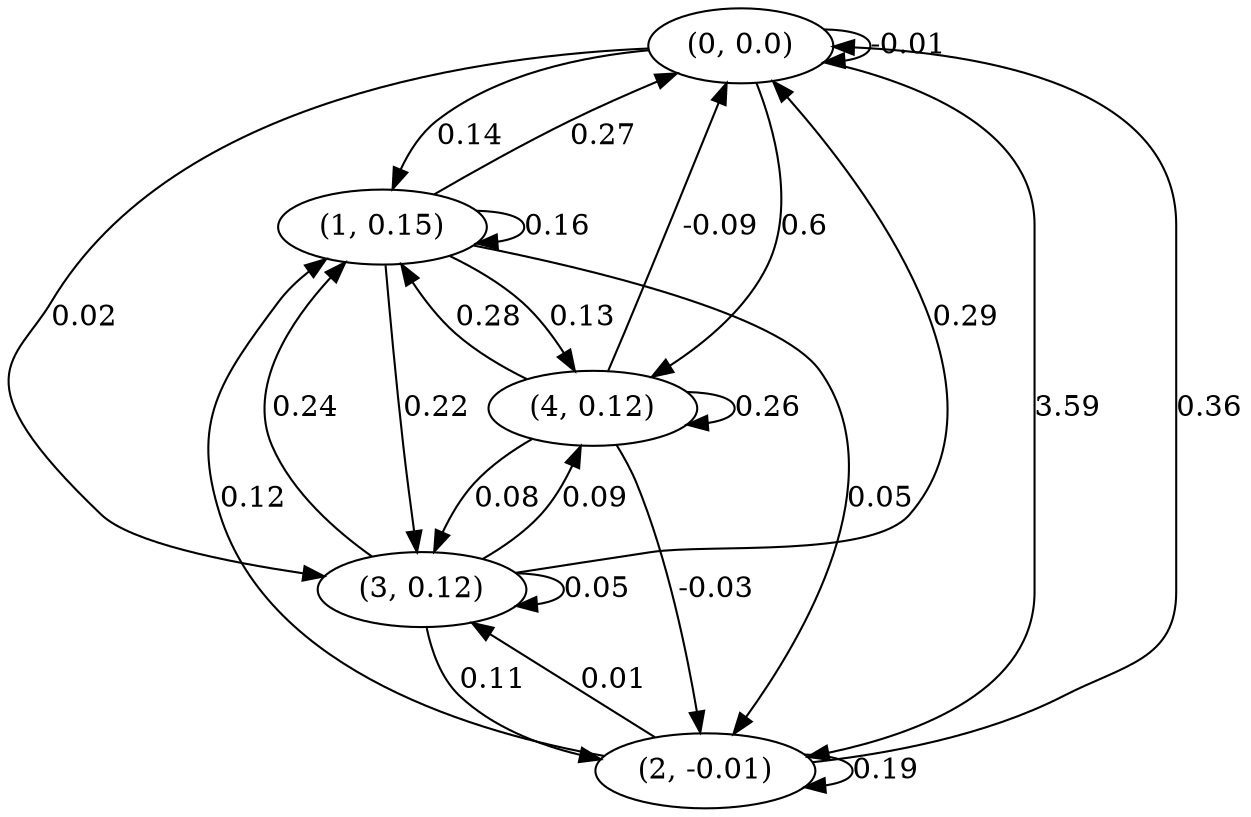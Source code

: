 digraph {
    0 [ label = "(0, 0.0)" ]
    1 [ label = "(1, 0.15)" ]
    2 [ label = "(2, -0.01)" ]
    3 [ label = "(3, 0.12)" ]
    4 [ label = "(4, 0.12)" ]
    0 -> 0 [ label = "-0.01" ]
    1 -> 1 [ label = "0.16" ]
    2 -> 2 [ label = "0.19" ]
    3 -> 3 [ label = "0.05" ]
    4 -> 4 [ label = "0.26" ]
    1 -> 0 [ label = "0.27" ]
    2 -> 0 [ label = "0.36" ]
    3 -> 0 [ label = "0.29" ]
    4 -> 0 [ label = "-0.09" ]
    0 -> 1 [ label = "0.14" ]
    2 -> 1 [ label = "0.12" ]
    3 -> 1 [ label = "0.24" ]
    4 -> 1 [ label = "0.28" ]
    0 -> 2 [ label = "3.59" ]
    1 -> 2 [ label = "0.05" ]
    3 -> 2 [ label = "0.11" ]
    4 -> 2 [ label = "-0.03" ]
    0 -> 3 [ label = "0.02" ]
    1 -> 3 [ label = "0.22" ]
    2 -> 3 [ label = "0.01" ]
    4 -> 3 [ label = "0.08" ]
    0 -> 4 [ label = "0.6" ]
    1 -> 4 [ label = "0.13" ]
    3 -> 4 [ label = "0.09" ]
}


